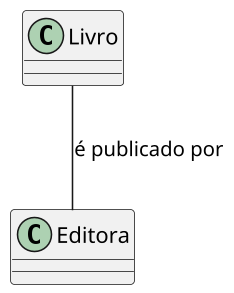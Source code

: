@startuml

skinparam defaultFontName Hasklig
skinparam dpi 150

Livro -- Editora : é publicado por

@enduml